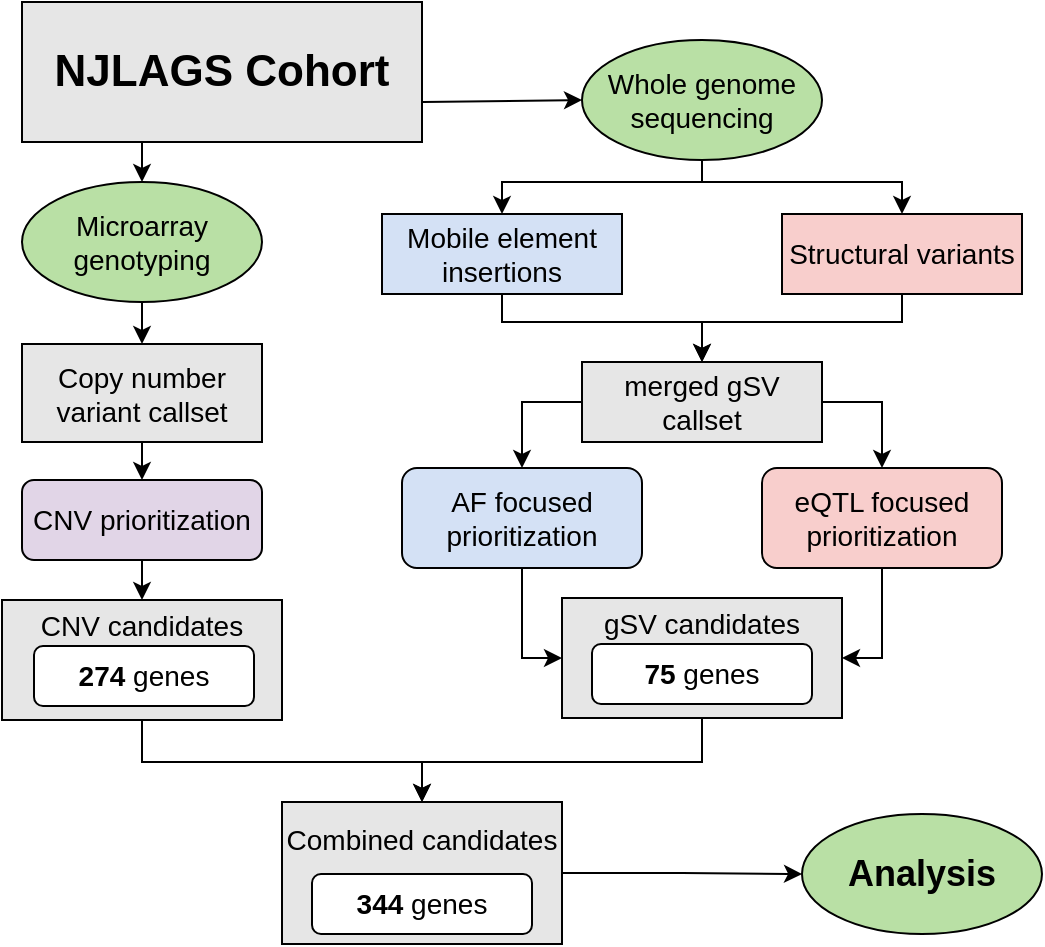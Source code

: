<mxfile version="21.6.1" type="github">
  <diagram id="C5RBs43oDa-KdzZeNtuy" name="Page-1">
    <mxGraphModel dx="858" dy="521" grid="1" gridSize="10" guides="1" tooltips="1" connect="1" arrows="1" fold="1" page="1" pageScale="1" pageWidth="827" pageHeight="1169" math="0" shadow="0">
      <root>
        <mxCell id="WIyWlLk6GJQsqaUBKTNV-0" />
        <mxCell id="WIyWlLk6GJQsqaUBKTNV-1" parent="WIyWlLk6GJQsqaUBKTNV-0" />
        <mxCell id="5jc6JVskAi0j-pt9OFvf-34" style="edgeStyle=orthogonalEdgeStyle;rounded=0;orthogonalLoop=1;jettySize=auto;html=1;exitX=1;exitY=0.75;exitDx=0;exitDy=0;entryX=0;entryY=0.5;entryDx=0;entryDy=0;fontSize=14;" parent="WIyWlLk6GJQsqaUBKTNV-1" edge="1">
          <mxGeometry relative="1" as="geometry">
            <mxPoint x="160" y="79.5" as="sourcePoint" />
            <mxPoint x="320" y="79" as="targetPoint" />
          </mxGeometry>
        </mxCell>
        <mxCell id="0oTFUfq_6j9AeMQiArJj-1" style="edgeStyle=orthogonalEdgeStyle;rounded=0;orthogonalLoop=1;jettySize=auto;html=1;exitX=0.25;exitY=1;exitDx=0;exitDy=0;entryX=0.5;entryY=0;entryDx=0;entryDy=0;" edge="1" parent="WIyWlLk6GJQsqaUBKTNV-1" source="5jc6JVskAi0j-pt9OFvf-0" target="5jc6JVskAi0j-pt9OFvf-4">
          <mxGeometry relative="1" as="geometry" />
        </mxCell>
        <mxCell id="5jc6JVskAi0j-pt9OFvf-0" value="&lt;font style=&quot;font-size: 22px;&quot;&gt;&lt;b style=&quot;font-size: 22px;&quot;&gt;NJLAGS Cohort&lt;/b&gt;&lt;/font&gt;" style="rounded=0;whiteSpace=wrap;html=1;fillColor=#E6E6E6;fontSize=22;" parent="WIyWlLk6GJQsqaUBKTNV-1" vertex="1">
          <mxGeometry x="40" y="30" width="200" height="70" as="geometry" />
        </mxCell>
        <mxCell id="5jc6JVskAi0j-pt9OFvf-30" style="edgeStyle=orthogonalEdgeStyle;rounded=0;orthogonalLoop=1;jettySize=auto;html=1;exitX=0.5;exitY=1;exitDx=0;exitDy=0;entryX=0.5;entryY=0;entryDx=0;entryDy=0;fontSize=14;" parent="WIyWlLk6GJQsqaUBKTNV-1" source="5jc6JVskAi0j-pt9OFvf-4" target="5jc6JVskAi0j-pt9OFvf-13" edge="1">
          <mxGeometry relative="1" as="geometry" />
        </mxCell>
        <mxCell id="5jc6JVskAi0j-pt9OFvf-4" value="Microarray genotyping" style="ellipse;whiteSpace=wrap;html=1;fillColor=#B9E0A5;fontSize=14;" parent="WIyWlLk6GJQsqaUBKTNV-1" vertex="1">
          <mxGeometry x="40" y="120" width="120" height="60" as="geometry" />
        </mxCell>
        <mxCell id="5jc6JVskAi0j-pt9OFvf-35" style="edgeStyle=orthogonalEdgeStyle;rounded=0;orthogonalLoop=1;jettySize=auto;html=1;entryX=0.5;entryY=0;entryDx=0;entryDy=0;fontSize=14;" parent="WIyWlLk6GJQsqaUBKTNV-1" target="5jc6JVskAi0j-pt9OFvf-9" edge="1">
          <mxGeometry relative="1" as="geometry">
            <mxPoint x="380" y="112" as="sourcePoint" />
            <Array as="points">
              <mxPoint x="380" y="120" />
              <mxPoint x="280" y="120" />
            </Array>
          </mxGeometry>
        </mxCell>
        <mxCell id="5jc6JVskAi0j-pt9OFvf-36" style="edgeStyle=orthogonalEdgeStyle;rounded=0;orthogonalLoop=1;jettySize=auto;html=1;exitX=0.5;exitY=1;exitDx=0;exitDy=0;entryX=0.5;entryY=0;entryDx=0;entryDy=0;fontSize=14;" parent="WIyWlLk6GJQsqaUBKTNV-1" source="5jc6JVskAi0j-pt9OFvf-5" target="5jc6JVskAi0j-pt9OFvf-10" edge="1">
          <mxGeometry relative="1" as="geometry">
            <Array as="points">
              <mxPoint x="380" y="120" />
              <mxPoint x="480" y="120" />
            </Array>
          </mxGeometry>
        </mxCell>
        <mxCell id="5jc6JVskAi0j-pt9OFvf-5" value="Whole genome sequencing" style="ellipse;whiteSpace=wrap;html=1;fillColor=#B9E0A5;fontSize=14;" parent="WIyWlLk6GJQsqaUBKTNV-1" vertex="1">
          <mxGeometry x="320" y="49" width="120" height="60" as="geometry" />
        </mxCell>
        <mxCell id="5jc6JVskAi0j-pt9OFvf-37" style="edgeStyle=orthogonalEdgeStyle;rounded=0;orthogonalLoop=1;jettySize=auto;html=1;exitX=0.5;exitY=1;exitDx=0;exitDy=0;entryX=0.5;entryY=0;entryDx=0;entryDy=0;fontSize=14;" parent="WIyWlLk6GJQsqaUBKTNV-1" source="5jc6JVskAi0j-pt9OFvf-9" target="5jc6JVskAi0j-pt9OFvf-11" edge="1">
          <mxGeometry relative="1" as="geometry">
            <Array as="points">
              <mxPoint x="280" y="190" />
              <mxPoint x="380" y="190" />
            </Array>
          </mxGeometry>
        </mxCell>
        <mxCell id="5jc6JVskAi0j-pt9OFvf-9" value="Mobile element insertions" style="rounded=0;whiteSpace=wrap;html=1;fillColor=#D4E1F5;fontSize=14;" parent="WIyWlLk6GJQsqaUBKTNV-1" vertex="1">
          <mxGeometry x="220" y="136" width="120" height="40" as="geometry" />
        </mxCell>
        <mxCell id="5jc6JVskAi0j-pt9OFvf-40" style="edgeStyle=orthogonalEdgeStyle;rounded=0;orthogonalLoop=1;jettySize=auto;html=1;exitX=0.5;exitY=1;exitDx=0;exitDy=0;entryX=0.5;entryY=0;entryDx=0;entryDy=0;fontSize=14;" parent="WIyWlLk6GJQsqaUBKTNV-1" source="5jc6JVskAi0j-pt9OFvf-10" target="5jc6JVskAi0j-pt9OFvf-11" edge="1">
          <mxGeometry relative="1" as="geometry">
            <Array as="points">
              <mxPoint x="480" y="190" />
              <mxPoint x="380" y="190" />
            </Array>
          </mxGeometry>
        </mxCell>
        <mxCell id="5jc6JVskAi0j-pt9OFvf-10" value="Structural variants" style="rounded=0;whiteSpace=wrap;html=1;fillColor=#F8CECC;fontSize=14;" parent="WIyWlLk6GJQsqaUBKTNV-1" vertex="1">
          <mxGeometry x="420" y="136" width="120" height="40" as="geometry" />
        </mxCell>
        <mxCell id="5jc6JVskAi0j-pt9OFvf-41" style="edgeStyle=orthogonalEdgeStyle;rounded=0;orthogonalLoop=1;jettySize=auto;html=1;exitX=0;exitY=0.5;exitDx=0;exitDy=0;entryX=0.5;entryY=0;entryDx=0;entryDy=0;fontSize=14;" parent="WIyWlLk6GJQsqaUBKTNV-1" source="5jc6JVskAi0j-pt9OFvf-11" target="5jc6JVskAi0j-pt9OFvf-15" edge="1">
          <mxGeometry relative="1" as="geometry" />
        </mxCell>
        <mxCell id="5jc6JVskAi0j-pt9OFvf-42" style="edgeStyle=orthogonalEdgeStyle;rounded=0;orthogonalLoop=1;jettySize=auto;html=1;exitX=1;exitY=0.5;exitDx=0;exitDy=0;entryX=0.5;entryY=0;entryDx=0;entryDy=0;fontSize=14;" parent="WIyWlLk6GJQsqaUBKTNV-1" source="5jc6JVskAi0j-pt9OFvf-11" target="5jc6JVskAi0j-pt9OFvf-16" edge="1">
          <mxGeometry relative="1" as="geometry" />
        </mxCell>
        <mxCell id="5jc6JVskAi0j-pt9OFvf-11" value="merged gSV callset" style="rounded=0;whiteSpace=wrap;html=1;fillColor=#E6E6E6;fontSize=14;" parent="WIyWlLk6GJQsqaUBKTNV-1" vertex="1">
          <mxGeometry x="320" y="210" width="120" height="40" as="geometry" />
        </mxCell>
        <mxCell id="5jc6JVskAi0j-pt9OFvf-31" style="edgeStyle=orthogonalEdgeStyle;rounded=0;orthogonalLoop=1;jettySize=auto;html=1;exitX=0.5;exitY=1;exitDx=0;exitDy=0;entryX=0.5;entryY=0;entryDx=0;entryDy=0;fontSize=14;" parent="WIyWlLk6GJQsqaUBKTNV-1" source="5jc6JVskAi0j-pt9OFvf-13" target="5jc6JVskAi0j-pt9OFvf-14" edge="1">
          <mxGeometry relative="1" as="geometry" />
        </mxCell>
        <mxCell id="5jc6JVskAi0j-pt9OFvf-13" value="Copy number variant callset" style="rounded=0;whiteSpace=wrap;html=1;fillColor=#E6E6E6;fontSize=14;" parent="WIyWlLk6GJQsqaUBKTNV-1" vertex="1">
          <mxGeometry x="40" y="201" width="120" height="49" as="geometry" />
        </mxCell>
        <mxCell id="5jc6JVskAi0j-pt9OFvf-32" style="edgeStyle=orthogonalEdgeStyle;rounded=0;orthogonalLoop=1;jettySize=auto;html=1;exitX=0.5;exitY=1;exitDx=0;exitDy=0;entryX=0.5;entryY=0;entryDx=0;entryDy=0;fontSize=14;" parent="WIyWlLk6GJQsqaUBKTNV-1" source="5jc6JVskAi0j-pt9OFvf-14" target="5jc6JVskAi0j-pt9OFvf-18" edge="1">
          <mxGeometry relative="1" as="geometry" />
        </mxCell>
        <mxCell id="5jc6JVskAi0j-pt9OFvf-14" value="&lt;div style=&quot;font-size: 14px;&quot;&gt;CNV prioritization&lt;/div&gt;" style="rounded=1;whiteSpace=wrap;html=1;fontSize=14;fillColor=#E1D5E7;" parent="WIyWlLk6GJQsqaUBKTNV-1" vertex="1">
          <mxGeometry x="40" y="269" width="120" height="40" as="geometry" />
        </mxCell>
        <mxCell id="5jc6JVskAi0j-pt9OFvf-43" style="edgeStyle=orthogonalEdgeStyle;rounded=0;orthogonalLoop=1;jettySize=auto;html=1;exitX=0.5;exitY=1;exitDx=0;exitDy=0;entryX=0;entryY=0.5;entryDx=0;entryDy=0;fontSize=14;" parent="WIyWlLk6GJQsqaUBKTNV-1" source="5jc6JVskAi0j-pt9OFvf-15" target="5jc6JVskAi0j-pt9OFvf-19" edge="1">
          <mxGeometry relative="1" as="geometry" />
        </mxCell>
        <mxCell id="5jc6JVskAi0j-pt9OFvf-15" value="AF focused prioritization" style="rounded=1;whiteSpace=wrap;html=1;fillColor=#D4E1F5;fontSize=14;" parent="WIyWlLk6GJQsqaUBKTNV-1" vertex="1">
          <mxGeometry x="230" y="263" width="120" height="50" as="geometry" />
        </mxCell>
        <mxCell id="5jc6JVskAi0j-pt9OFvf-44" style="edgeStyle=orthogonalEdgeStyle;rounded=0;orthogonalLoop=1;jettySize=auto;html=1;exitX=0.5;exitY=1;exitDx=0;exitDy=0;entryX=1;entryY=0.5;entryDx=0;entryDy=0;fontSize=14;" parent="WIyWlLk6GJQsqaUBKTNV-1" source="5jc6JVskAi0j-pt9OFvf-16" target="5jc6JVskAi0j-pt9OFvf-19" edge="1">
          <mxGeometry relative="1" as="geometry" />
        </mxCell>
        <mxCell id="5jc6JVskAi0j-pt9OFvf-16" value="eQTL focused prioritization" style="rounded=1;whiteSpace=wrap;html=1;fillColor=#F8CECC;fontSize=14;" parent="WIyWlLk6GJQsqaUBKTNV-1" vertex="1">
          <mxGeometry x="410" y="263" width="120" height="50" as="geometry" />
        </mxCell>
        <mxCell id="5jc6JVskAi0j-pt9OFvf-45" style="edgeStyle=orthogonalEdgeStyle;rounded=0;orthogonalLoop=1;jettySize=auto;html=1;exitX=0.5;exitY=1;exitDx=0;exitDy=0;entryX=0.5;entryY=0;entryDx=0;entryDy=0;fontSize=14;" parent="WIyWlLk6GJQsqaUBKTNV-1" source="5jc6JVskAi0j-pt9OFvf-18" target="5jc6JVskAi0j-pt9OFvf-20" edge="1">
          <mxGeometry relative="1" as="geometry">
            <Array as="points">
              <mxPoint x="100" y="410" />
              <mxPoint x="240" y="410" />
            </Array>
          </mxGeometry>
        </mxCell>
        <mxCell id="5jc6JVskAi0j-pt9OFvf-18" value="&lt;div style=&quot;font-size: 14px;&quot;&gt;CNV candidates&lt;br style=&quot;font-size: 14px;&quot;&gt;&lt;/div&gt;&lt;div style=&quot;font-size: 14px;&quot;&gt;&lt;br style=&quot;font-size: 14px;&quot;&gt;&lt;/div&gt;&lt;div style=&quot;font-size: 14px;&quot;&gt;&amp;nbsp;&lt;br style=&quot;font-size: 14px;&quot;&gt;&lt;/div&gt;" style="rounded=0;whiteSpace=wrap;html=1;fillColor=#E6E6E6;fontSize=14;" parent="WIyWlLk6GJQsqaUBKTNV-1" vertex="1">
          <mxGeometry x="30" y="329" width="140" height="60" as="geometry" />
        </mxCell>
        <mxCell id="5jc6JVskAi0j-pt9OFvf-46" style="edgeStyle=orthogonalEdgeStyle;rounded=0;orthogonalLoop=1;jettySize=auto;html=1;exitX=0.5;exitY=1;exitDx=0;exitDy=0;entryX=0.5;entryY=0;entryDx=0;entryDy=0;fontSize=14;" parent="WIyWlLk6GJQsqaUBKTNV-1" source="5jc6JVskAi0j-pt9OFvf-19" target="5jc6JVskAi0j-pt9OFvf-20" edge="1">
          <mxGeometry relative="1" as="geometry">
            <Array as="points">
              <mxPoint x="380" y="410" />
              <mxPoint x="240" y="410" />
            </Array>
          </mxGeometry>
        </mxCell>
        <mxCell id="5jc6JVskAi0j-pt9OFvf-19" value="&lt;div style=&quot;font-size: 14px;&quot;&gt;gSV candidates&lt;br style=&quot;font-size: 14px;&quot;&gt;&lt;/div&gt;&lt;div style=&quot;font-size: 14px;&quot;&gt;&amp;nbsp;&lt;br style=&quot;font-size: 14px;&quot;&gt;&lt;/div&gt;&amp;nbsp;" style="rounded=0;whiteSpace=wrap;html=1;fillColor=#E6E6E6;fontSize=14;" parent="WIyWlLk6GJQsqaUBKTNV-1" vertex="1">
          <mxGeometry x="310" y="328" width="140" height="60" as="geometry" />
        </mxCell>
        <mxCell id="5jc6JVskAi0j-pt9OFvf-56" style="edgeStyle=orthogonalEdgeStyle;rounded=0;orthogonalLoop=1;jettySize=auto;html=1;exitX=1;exitY=0.5;exitDx=0;exitDy=0;entryX=0;entryY=0.5;entryDx=0;entryDy=0;fontSize=14;" parent="WIyWlLk6GJQsqaUBKTNV-1" source="5jc6JVskAi0j-pt9OFvf-20" target="5jc6JVskAi0j-pt9OFvf-24" edge="1">
          <mxGeometry relative="1" as="geometry" />
        </mxCell>
        <mxCell id="5jc6JVskAi0j-pt9OFvf-20" value="&lt;div style=&quot;font-size: 14px;&quot;&gt;Combined candidates&lt;br style=&quot;font-size: 14px;&quot;&gt;&lt;/div&gt;&lt;div style=&quot;font-size: 14px;&quot;&gt;&lt;br style=&quot;font-size: 14px;&quot;&gt;&lt;/div&gt;&lt;div style=&quot;font-size: 14px;&quot;&gt;&lt;br style=&quot;font-size: 14px;&quot;&gt;&lt;/div&gt;" style="rounded=0;whiteSpace=wrap;html=1;fillColor=#E6E6E6;fontSize=14;" parent="WIyWlLk6GJQsqaUBKTNV-1" vertex="1">
          <mxGeometry x="170" y="430" width="140" height="71" as="geometry" />
        </mxCell>
        <mxCell id="5jc6JVskAi0j-pt9OFvf-24" value="&lt;font style=&quot;font-size: 18px;&quot;&gt;&lt;b style=&quot;font-size: 18px;&quot;&gt;Analysis&lt;/b&gt;&lt;/font&gt;" style="ellipse;whiteSpace=wrap;html=1;fillColor=#B9E0A5;fontSize=18;" parent="WIyWlLk6GJQsqaUBKTNV-1" vertex="1">
          <mxGeometry x="430" y="436" width="120" height="60" as="geometry" />
        </mxCell>
        <mxCell id="5jc6JVskAi0j-pt9OFvf-50" value="&lt;b style=&quot;font-size: 14px;&quot;&gt;274&lt;/b&gt; genes" style="rounded=1;whiteSpace=wrap;html=1;fontSize=14;" parent="WIyWlLk6GJQsqaUBKTNV-1" vertex="1">
          <mxGeometry x="46" y="352" width="110" height="30" as="geometry" />
        </mxCell>
        <mxCell id="5jc6JVskAi0j-pt9OFvf-51" value="&lt;b style=&quot;font-size: 14px;&quot;&gt;75&lt;/b&gt; genes" style="rounded=1;whiteSpace=wrap;html=1;fontSize=14;" parent="WIyWlLk6GJQsqaUBKTNV-1" vertex="1">
          <mxGeometry x="325" y="351" width="110" height="30" as="geometry" />
        </mxCell>
        <mxCell id="5jc6JVskAi0j-pt9OFvf-52" value="&lt;b style=&quot;font-size: 14px;&quot;&gt;344&lt;/b&gt; genes" style="rounded=1;whiteSpace=wrap;html=1;fontSize=14;" parent="WIyWlLk6GJQsqaUBKTNV-1" vertex="1">
          <mxGeometry x="185" y="466" width="110" height="30" as="geometry" />
        </mxCell>
      </root>
    </mxGraphModel>
  </diagram>
</mxfile>

